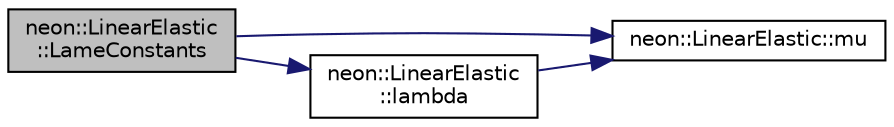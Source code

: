 digraph "neon::LinearElastic::LameConstants"
{
 // INTERACTIVE_SVG=YES
  edge [fontname="Helvetica",fontsize="10",labelfontname="Helvetica",labelfontsize="10"];
  node [fontname="Helvetica",fontsize="10",shape=record];
  rankdir="LR";
  Node8 [label="neon::LinearElastic\l::LameConstants",height=0.2,width=0.4,color="black", fillcolor="grey75", style="filled", fontcolor="black"];
  Node8 -> Node9 [color="midnightblue",fontsize="10",style="solid",fontname="Helvetica"];
  Node9 [label="neon::LinearElastic::mu",height=0.2,width=0.4,color="black", fillcolor="white", style="filled",URL="$classneon_1_1LinearElastic.html#ab0bb733a9b4f7131a58a6da7be4ccdcc"];
  Node8 -> Node10 [color="midnightblue",fontsize="10",style="solid",fontname="Helvetica"];
  Node10 [label="neon::LinearElastic\l::lambda",height=0.2,width=0.4,color="black", fillcolor="white", style="filled",URL="$classneon_1_1LinearElastic.html#a0d41b106614c2e50b1eb658bc447dd86"];
  Node10 -> Node9 [color="midnightblue",fontsize="10",style="solid",fontname="Helvetica"];
}
